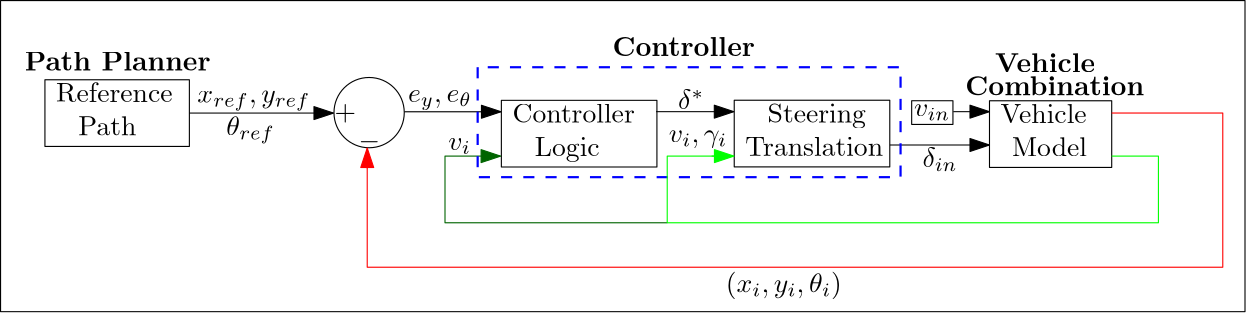 <?xml version="1.0"?>
<!DOCTYPE ipe SYSTEM "ipe.dtd">
<ipe version="70206" creator="Ipe 7.2.6">
<info created="D:20180419142636" modified="D:20180419162223"/>
<ipestyle name="basic">
<symbol name="arrow/arc(spx)">
<path stroke="sym-stroke" fill="sym-stroke" pen="sym-pen">
0 0 m
-1 0.333 l
-1 -0.333 l
h
</path>
</symbol>
<symbol name="arrow/farc(spx)">
<path stroke="sym-stroke" fill="white" pen="sym-pen">
0 0 m
-1 0.333 l
-1 -0.333 l
h
</path>
</symbol>
<symbol name="arrow/ptarc(spx)">
<path stroke="sym-stroke" fill="sym-stroke" pen="sym-pen">
0 0 m
-1 0.333 l
-0.8 0 l
-1 -0.333 l
h
</path>
</symbol>
<symbol name="arrow/fptarc(spx)">
<path stroke="sym-stroke" fill="white" pen="sym-pen">
0 0 m
-1 0.333 l
-0.8 0 l
-1 -0.333 l
h
</path>
</symbol>
<symbol name="mark/circle(sx)" transformations="translations">
<path fill="sym-stroke">
0.6 0 0 0.6 0 0 e
0.4 0 0 0.4 0 0 e
</path>
</symbol>
<symbol name="mark/disk(sx)" transformations="translations">
<path fill="sym-stroke">
0.6 0 0 0.6 0 0 e
</path>
</symbol>
<symbol name="mark/fdisk(sfx)" transformations="translations">
<group>
<path fill="sym-fill">
0.5 0 0 0.5 0 0 e
</path>
<path fill="sym-stroke" fillrule="eofill">
0.6 0 0 0.6 0 0 e
0.4 0 0 0.4 0 0 e
</path>
</group>
</symbol>
<symbol name="mark/box(sx)" transformations="translations">
<path fill="sym-stroke" fillrule="eofill">
-0.6 -0.6 m
0.6 -0.6 l
0.6 0.6 l
-0.6 0.6 l
h
-0.4 -0.4 m
0.4 -0.4 l
0.4 0.4 l
-0.4 0.4 l
h
</path>
</symbol>
<symbol name="mark/square(sx)" transformations="translations">
<path fill="sym-stroke">
-0.6 -0.6 m
0.6 -0.6 l
0.6 0.6 l
-0.6 0.6 l
h
</path>
</symbol>
<symbol name="mark/fsquare(sfx)" transformations="translations">
<group>
<path fill="sym-fill">
-0.5 -0.5 m
0.5 -0.5 l
0.5 0.5 l
-0.5 0.5 l
h
</path>
<path fill="sym-stroke" fillrule="eofill">
-0.6 -0.6 m
0.6 -0.6 l
0.6 0.6 l
-0.6 0.6 l
h
-0.4 -0.4 m
0.4 -0.4 l
0.4 0.4 l
-0.4 0.4 l
h
</path>
</group>
</symbol>
<symbol name="mark/cross(sx)" transformations="translations">
<group>
<path fill="sym-stroke">
-0.43 -0.57 m
0.57 0.43 l
0.43 0.57 l
-0.57 -0.43 l
h
</path>
<path fill="sym-stroke">
-0.43 0.57 m
0.57 -0.43 l
0.43 -0.57 l
-0.57 0.43 l
h
</path>
</group>
</symbol>
<symbol name="arrow/fnormal(spx)">
<path stroke="sym-stroke" fill="white" pen="sym-pen">
0 0 m
-1 0.333 l
-1 -0.333 l
h
</path>
</symbol>
<symbol name="arrow/pointed(spx)">
<path stroke="sym-stroke" fill="sym-stroke" pen="sym-pen">
0 0 m
-1 0.333 l
-0.8 0 l
-1 -0.333 l
h
</path>
</symbol>
<symbol name="arrow/fpointed(spx)">
<path stroke="sym-stroke" fill="white" pen="sym-pen">
0 0 m
-1 0.333 l
-0.8 0 l
-1 -0.333 l
h
</path>
</symbol>
<symbol name="arrow/linear(spx)">
<path stroke="sym-stroke" pen="sym-pen">
-1 0.333 m
0 0 l
-1 -0.333 l
</path>
</symbol>
<symbol name="arrow/fdouble(spx)">
<path stroke="sym-stroke" fill="white" pen="sym-pen">
0 0 m
-1 0.333 l
-1 -0.333 l
h
-1 0 m
-2 0.333 l
-2 -0.333 l
h
</path>
</symbol>
<symbol name="arrow/double(spx)">
<path stroke="sym-stroke" fill="sym-stroke" pen="sym-pen">
0 0 m
-1 0.333 l
-1 -0.333 l
h
-1 0 m
-2 0.333 l
-2 -0.333 l
h
</path>
</symbol>
<pen name="heavier" value="0.8"/>
<pen name="fat" value="1.2"/>
<pen name="ultrafat" value="2"/>
<symbolsize name="large" value="5"/>
<symbolsize name="small" value="2"/>
<symbolsize name="tiny" value="1.1"/>
<arrowsize name="large" value="10"/>
<arrowsize name="small" value="5"/>
<arrowsize name="tiny" value="3"/>
<color name="red" value="1 0 0"/>
<color name="green" value="0 1 0"/>
<color name="blue" value="0 0 1"/>
<color name="yellow" value="1 1 0"/>
<color name="orange" value="1 0.647 0"/>
<color name="gold" value="1 0.843 0"/>
<color name="purple" value="0.627 0.125 0.941"/>
<color name="gray" value="0.745"/>
<color name="brown" value="0.647 0.165 0.165"/>
<color name="navy" value="0 0 0.502"/>
<color name="pink" value="1 0.753 0.796"/>
<color name="seagreen" value="0.18 0.545 0.341"/>
<color name="turquoise" value="0.251 0.878 0.816"/>
<color name="violet" value="0.933 0.51 0.933"/>
<color name="darkblue" value="0 0 0.545"/>
<color name="darkcyan" value="0 0.545 0.545"/>
<color name="darkgray" value="0.663"/>
<color name="darkgreen" value="0 0.392 0"/>
<color name="darkmagenta" value="0.545 0 0.545"/>
<color name="darkorange" value="1 0.549 0"/>
<color name="darkred" value="0.545 0 0"/>
<color name="lightblue" value="0.678 0.847 0.902"/>
<color name="lightcyan" value="0.878 1 1"/>
<color name="lightgray" value="0.827"/>
<color name="lightgreen" value="0.565 0.933 0.565"/>
<color name="lightyellow" value="1 1 0.878"/>
<dashstyle name="dashed" value="[4] 0"/>
<dashstyle name="dotted" value="[1 3] 0"/>
<dashstyle name="dash dotted" value="[4 2 1 2] 0"/>
<dashstyle name="dash dot dotted" value="[4 2 1 2 1 2] 0"/>
<textsize name="large" value="\large"/>
<textsize name="Large" value="\Large"/>
<textsize name="LARGE" value="\LARGE"/>
<textsize name="huge" value="\huge"/>
<textsize name="Huge" value="\Huge"/>
<textsize name="small" value="\small"/>
<textsize name="footnote" value="\footnotesize"/>
<textsize name="tiny" value="\tiny"/>
<textstyle name="center" begin="\begin{center}" end="\end{center}"/>
<textstyle name="itemize" begin="\begin{itemize}" end="\end{itemize}"/>
<textstyle name="item" begin="\begin{itemize}\item{}" end="\end{itemize}"/>
<gridsize name="4 pts" value="4"/>
<gridsize name="8 pts (~3 mm)" value="8"/>
<gridsize name="16 pts (~6 mm)" value="16"/>
<gridsize name="32 pts (~12 mm)" value="32"/>
<gridsize name="10 pts (~3.5 mm)" value="10"/>
<gridsize name="20 pts (~7 mm)" value="20"/>
<gridsize name="14 pts (~5 mm)" value="14"/>
<gridsize name="28 pts (~10 mm)" value="28"/>
<gridsize name="56 pts (~20 mm)" value="56"/>
<anglesize name="90 deg" value="90"/>
<anglesize name="60 deg" value="60"/>
<anglesize name="45 deg" value="45"/>
<anglesize name="30 deg" value="30"/>
<anglesize name="22.5 deg" value="22.5"/>
<opacity name="10%" value="0.1"/>
<opacity name="30%" value="0.3"/>
<opacity name="50%" value="0.5"/>
<opacity name="75%" value="0.75"/>
<tiling name="falling" angle="-60" step="4" width="1"/>
<tiling name="rising" angle="30" step="4" width="1"/>
</ipestyle>
<page>
<layer name="alpha"/>
<view layers="alpha" active="alpha"/>
<text layer="alpha" matrix="1 0 0 1 0.290629 -3.92349" transformations="translations" pos="248 680" stroke="black" type="label" width="47.378" height="6.918" depth="0" valign="baseline">Controller
</text>
<text matrix="1 0 0 1 -23.7094 40.0765" transformations="translations" pos="280 624" stroke="black" type="label" width="23.385" height="6.815" depth="1.93" valign="baseline">Logic</text>
<text matrix="1 0 0 1 -19.8777 4.11004" transformations="translations" pos="360 672" stroke="black" type="label" width="38.771" height="6.815" depth="1.93" valign="baseline">Steering
</text>
<text matrix="1 0 0 1 -3.87766 16.11" transformations="translations" pos="336 648" stroke="black" type="label" width="49.62" height="6.918" depth="0" valign="baseline">Translation</text>
<text matrix="1 0 0 1 -7.98459 35.9312" transformations="translations" pos="432 640" stroke="black" type="label" width="34.316" height="6.918" depth="0" valign="baseline">Vehicle </text>
<text matrix="1 0 0 1 -332.026 91.4864" transformations="translations" pos="416 592" stroke="black" type="label" width="41.954" height="6.918" depth="0" valign="baseline">Reference</text>
<text matrix="1 0 0 1 -252.026 71.4864" transformations="translations" pos="344 600" stroke="black" type="label" width="20.894" height="6.918" depth="0" valign="baseline">Path</text>
<text matrix="1 0 0 1 -271.376 134.779" transformations="translations" pos="344 560" stroke="black" type="label" width="67.005" height="6.918" depth="0" valign="baseline">\textbf{Path Planner}</text>
<text matrix="1 0 0 1 220.015 87.9312" transformations="translations" pos="208 576" stroke="black" type="label" width="27.121" height="6.918" depth="0" valign="baseline">Model</text>
<path matrix="1 0 0 1 -44.0256 3.48638" stroke="black">
124 688 m
124 664 l
176 664 l
176 688 l
h
</path>
<path matrix="1 0 0 1 0.290629 -3.92349" stroke="black">
244 688 m
244 664 l
300 664 l
300 688 l
h
</path>
<path matrix="1 0 0 1 -3.87766 -3.88996" stroke="black">
332 688 m
332 664 l
388 664 l
388 688 l
h
</path>
<path matrix="1 0 0 1 -15.9846 -4.0688" stroke="black">
436 688 m
436 664 l
480 664 l
480 688 l
h
</path>
<path matrix="1 0 0 1 -11.3162 7.65719" stroke="black">
12.6491 0 0 12.6491 208 672 e
</path>
<text matrix="1 0 0 1 -21.1521 31.2956" transformations="translations" pos="156 652" stroke="black" type="label" width="40.723" height="4.29" depth="2.85" valign="baseline" style="math">x_{ref}, y_{ref}</text>
<path matrix="0.810304 0 0 8.55792 25.0143 -5071.43" stroke="black" arrow="normal/normal">
132 672 m
196 672 l
</path>
<text matrix="1 0 0 1 -15.7905 4.72007" transformations="translations" pos="200.048 672.259" stroke="black" type="label" width="7.749" height="5.812" depth="0.83" valign="baseline" style="math">+</text>
<text matrix="1 0 0 1 -27.3 20.9" transformations="translations" pos="172.53 650.604" stroke="black" type="label" width="17.535" height="6.919" depth="2.85" valign="baseline" style="math"> \theta_{ref}</text>
<text matrix="1 0 0 1 -1.9291 2.28441" transformations="translations" pos="194.784 664.582" stroke="black" type="label" width="7.749" height="5.812" depth="0.83" valign="baseline" style="math">-</text>
<text matrix="1 0 0 1 169.062 -37.0126" transformations="translations" pos="156 652" stroke="black" type="label" width="41.81" height="7.473" depth="2.49" valign="baseline" style="math">(x_{i}, y_{i},  \theta_{i})</text>
<path matrix="0.873498 0 0 0.774607 37.9506 153.267" stroke="black" arrow="normal/normal">
300 680 m
332 680 l
</path>
<path matrix="0.964923 0 0 -1.33375 8.68431 1576.25" stroke="black" rarrow="normal/normal">
244 672 m
208 672 l
</path>
<text matrix="1 0 0 1 -11.5927 22.247" transformations="translations" pos="222.248 661.241" stroke="black" type="label" width="23.002" height="4.29" depth="2.85" valign="baseline" style="math">e_{y}, e_{\theta}</text>
<text matrix="1 0 0 1 -5.64121 -3.05719" transformations="translations" pos="313.564 684.019" stroke="black" type="label" width="9.385" height="6.918" depth="0" valign="baseline" style="math">\delta^{*}</text>
<path matrix="1.11929 0 0 2.16787 -50.1032 -780.137" stroke="black" arrow="normal/normal">
388 668 m
420 668 l
</path>
<text matrix="1 0 0 1 -12.1018 -7.93707" transformations="translations" pos="408 668" stroke="black" type="label" width="12.67" height="6.923" depth="1.49" valign="baseline" style="math">\delta_{in}</text>
<text matrix="1 0 0 1 -7.13898 -1.69809" transformations="translations" pos="400 680" stroke="black" type="label" width="13.071" height="4.294" depth="1.49" valign="baseline" style="math">v_{in}</text>
<path matrix="0.742796 0 0 0.710292 103.797 186.73" stroke="black">
408 688 m
408 700 l
388 700 l
388 688 l
h
</path>
<path matrix="1.08619 0 0 1 -36.2016 0" stroke="black" rarrow="normal/normal">
420 680 m
408 680 l
</path>
<path matrix="1 0 0 0.99129 0 5.4349" stroke="red">
464 680 m
504 680 l
504 624 l
196 624 l
196 660 l
</path>
<text matrix="1 0 0 1 -79.4486 24.965" transformations="translations" pos="384 644" stroke="black" type="label" width="21.049" height="4.297" depth="1.93" valign="baseline" style="math">v_{i}, \gamma_{i}</text>
<path matrix="0.909223 0 0 1 20.334 0" stroke="darkgreen">
312 640 m
224 640 l
224 664 l
244 664 l
</path>
<text matrix="1 0 0 1 -6.83351 6.22694" transformations="translations" pos="232 660" stroke="black" type="label" width="8.146" height="4.294" depth="1.49" valign="baseline" style="math">v_i</text>
<path matrix="-0.308408 0 0 0.918713 256.45 53.1979" stroke="red" arrow="normal/normal">
196 660 m
196 668 l
</path>
<path matrix="1.02865 0 0 0.989289 -11.1157 7.45507" stroke="blue" dash="dashed" pen="heavier">
240 696 m
240 656 l
388 656 l
388 696 l
h
</path>
<text matrix="1 0 0 1 36.2906 20.0765" transformations="translations" pos="248 680" stroke="black" type="label" width="54.607" height="6.918" depth="0" valign="baseline">\textbf{Controller}
</text>
<text matrix="1 0 0 1 -9.97664 54.1583" transformations="translations" pos="432 640" stroke="black" type="label" width="39.352" height="6.918" depth="0" valign="baseline">\textbf{Vehicle} </text>
<path stroke="green" rarrow="normal/normal">
328 664 m
320 664 l
</path>
<path matrix="1.05257 0 0 1 -24.4015 -0.00017914" stroke="green">
464 664 m
480 664 l
480 640 l
312 640 l
312 664 l
328 664 l
</path>
<path stroke="darkgreen" rarrow="normal/normal">
244 664 m
240 664 l
</path>
<path stroke="black">
64 720 m
64 608 l
512 608 l
512 720 l
h
</path>
<text matrix="1 0 0 1 -64.6902 -10.1334" transformations="translations" pos="476 696" stroke="black" type="label" width="64.445" height="6.918" depth="0" valign="baseline">\textbf{Combination}</text>
</page>
</ipe>
